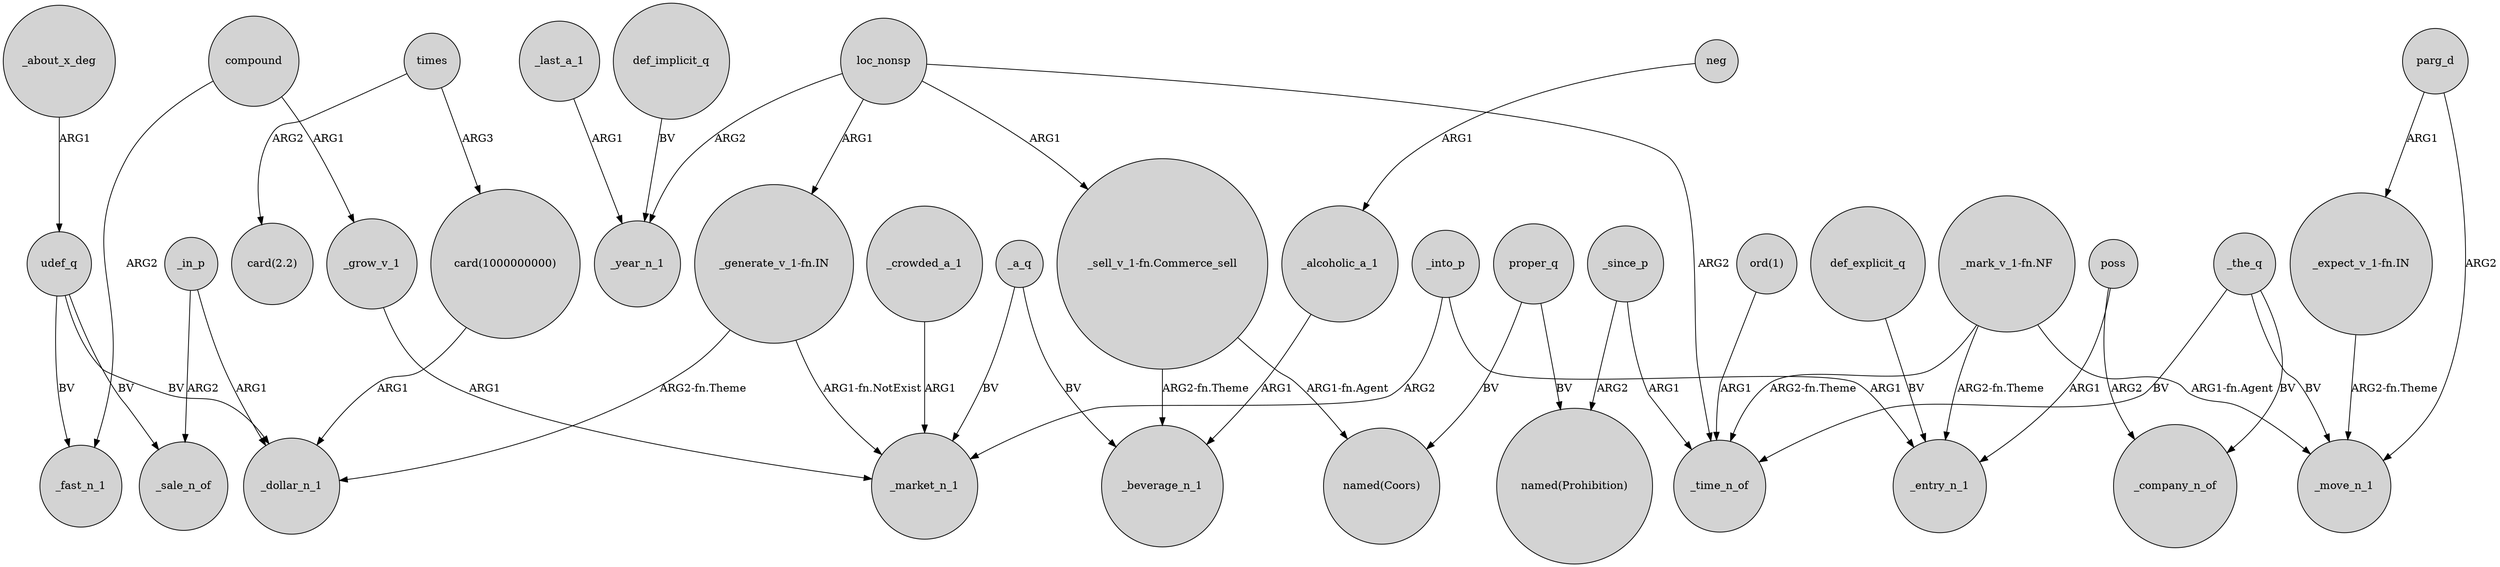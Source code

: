 digraph {
	node [shape=circle style=filled]
	_since_p -> _time_n_of [label=ARG1]
	compound -> _fast_n_1 [label=ARG2]
	times -> "card(2.2)" [label=ARG2]
	"_mark_v_1-fn.NF" -> _time_n_of [label="ARG2-fn.Theme"]
	_since_p -> "named(Prohibition)" [label=ARG2]
	"_sell_v_1-fn.Commerce_sell" -> _beverage_n_1 [label="ARG2-fn.Theme"]
	def_implicit_q -> _year_n_1 [label=BV]
	_into_p -> _entry_n_1 [label=ARG1]
	"_sell_v_1-fn.Commerce_sell" -> "named(Coors)" [label="ARG1-fn.Agent"]
	loc_nonsp -> _time_n_of [label=ARG2]
	loc_nonsp -> "_generate_v_1-fn.IN" [label=ARG1]
	_about_x_deg -> udef_q [label=ARG1]
	_the_q -> _move_n_1 [label=BV]
	_in_p -> _sale_n_of [label=ARG2]
	_the_q -> _company_n_of [label=BV]
	times -> "card(1000000000)" [label=ARG3]
	"_generate_v_1-fn.IN" -> _dollar_n_1 [label="ARG2-fn.Theme"]
	neg -> _alcoholic_a_1 [label=ARG1]
	_the_q -> _time_n_of [label=BV]
	poss -> _entry_n_1 [label=ARG1]
	"_mark_v_1-fn.NF" -> _move_n_1 [label="ARG1-fn.Agent"]
	"_mark_v_1-fn.NF" -> _entry_n_1 [label="ARG2-fn.Theme"]
	parg_d -> "_expect_v_1-fn.IN" [label=ARG1]
	loc_nonsp -> _year_n_1 [label=ARG2]
	_last_a_1 -> _year_n_1 [label=ARG1]
	proper_q -> "named(Coors)" [label=BV]
	_a_q -> _beverage_n_1 [label=BV]
	_a_q -> _market_n_1 [label=BV]
	udef_q -> _sale_n_of [label=BV]
	udef_q -> _fast_n_1 [label=BV]
	"_expect_v_1-fn.IN" -> _move_n_1 [label="ARG2-fn.Theme"]
	compound -> _grow_v_1 [label=ARG1]
	parg_d -> _move_n_1 [label=ARG2]
	def_explicit_q -> _entry_n_1 [label=BV]
	poss -> _company_n_of [label=ARG2]
	_into_p -> _market_n_1 [label=ARG2]
	_in_p -> _dollar_n_1 [label=ARG1]
	_grow_v_1 -> _market_n_1 [label=ARG1]
	loc_nonsp -> "_sell_v_1-fn.Commerce_sell" [label=ARG1]
	_alcoholic_a_1 -> _beverage_n_1 [label=ARG1]
	"_generate_v_1-fn.IN" -> _market_n_1 [label="ARG1-fn.NotExist"]
	"card(1000000000)" -> _dollar_n_1 [label=ARG1]
	proper_q -> "named(Prohibition)" [label=BV]
	"ord(1)" -> _time_n_of [label=ARG1]
	_crowded_a_1 -> _market_n_1 [label=ARG1]
	udef_q -> _dollar_n_1 [label=BV]
}
